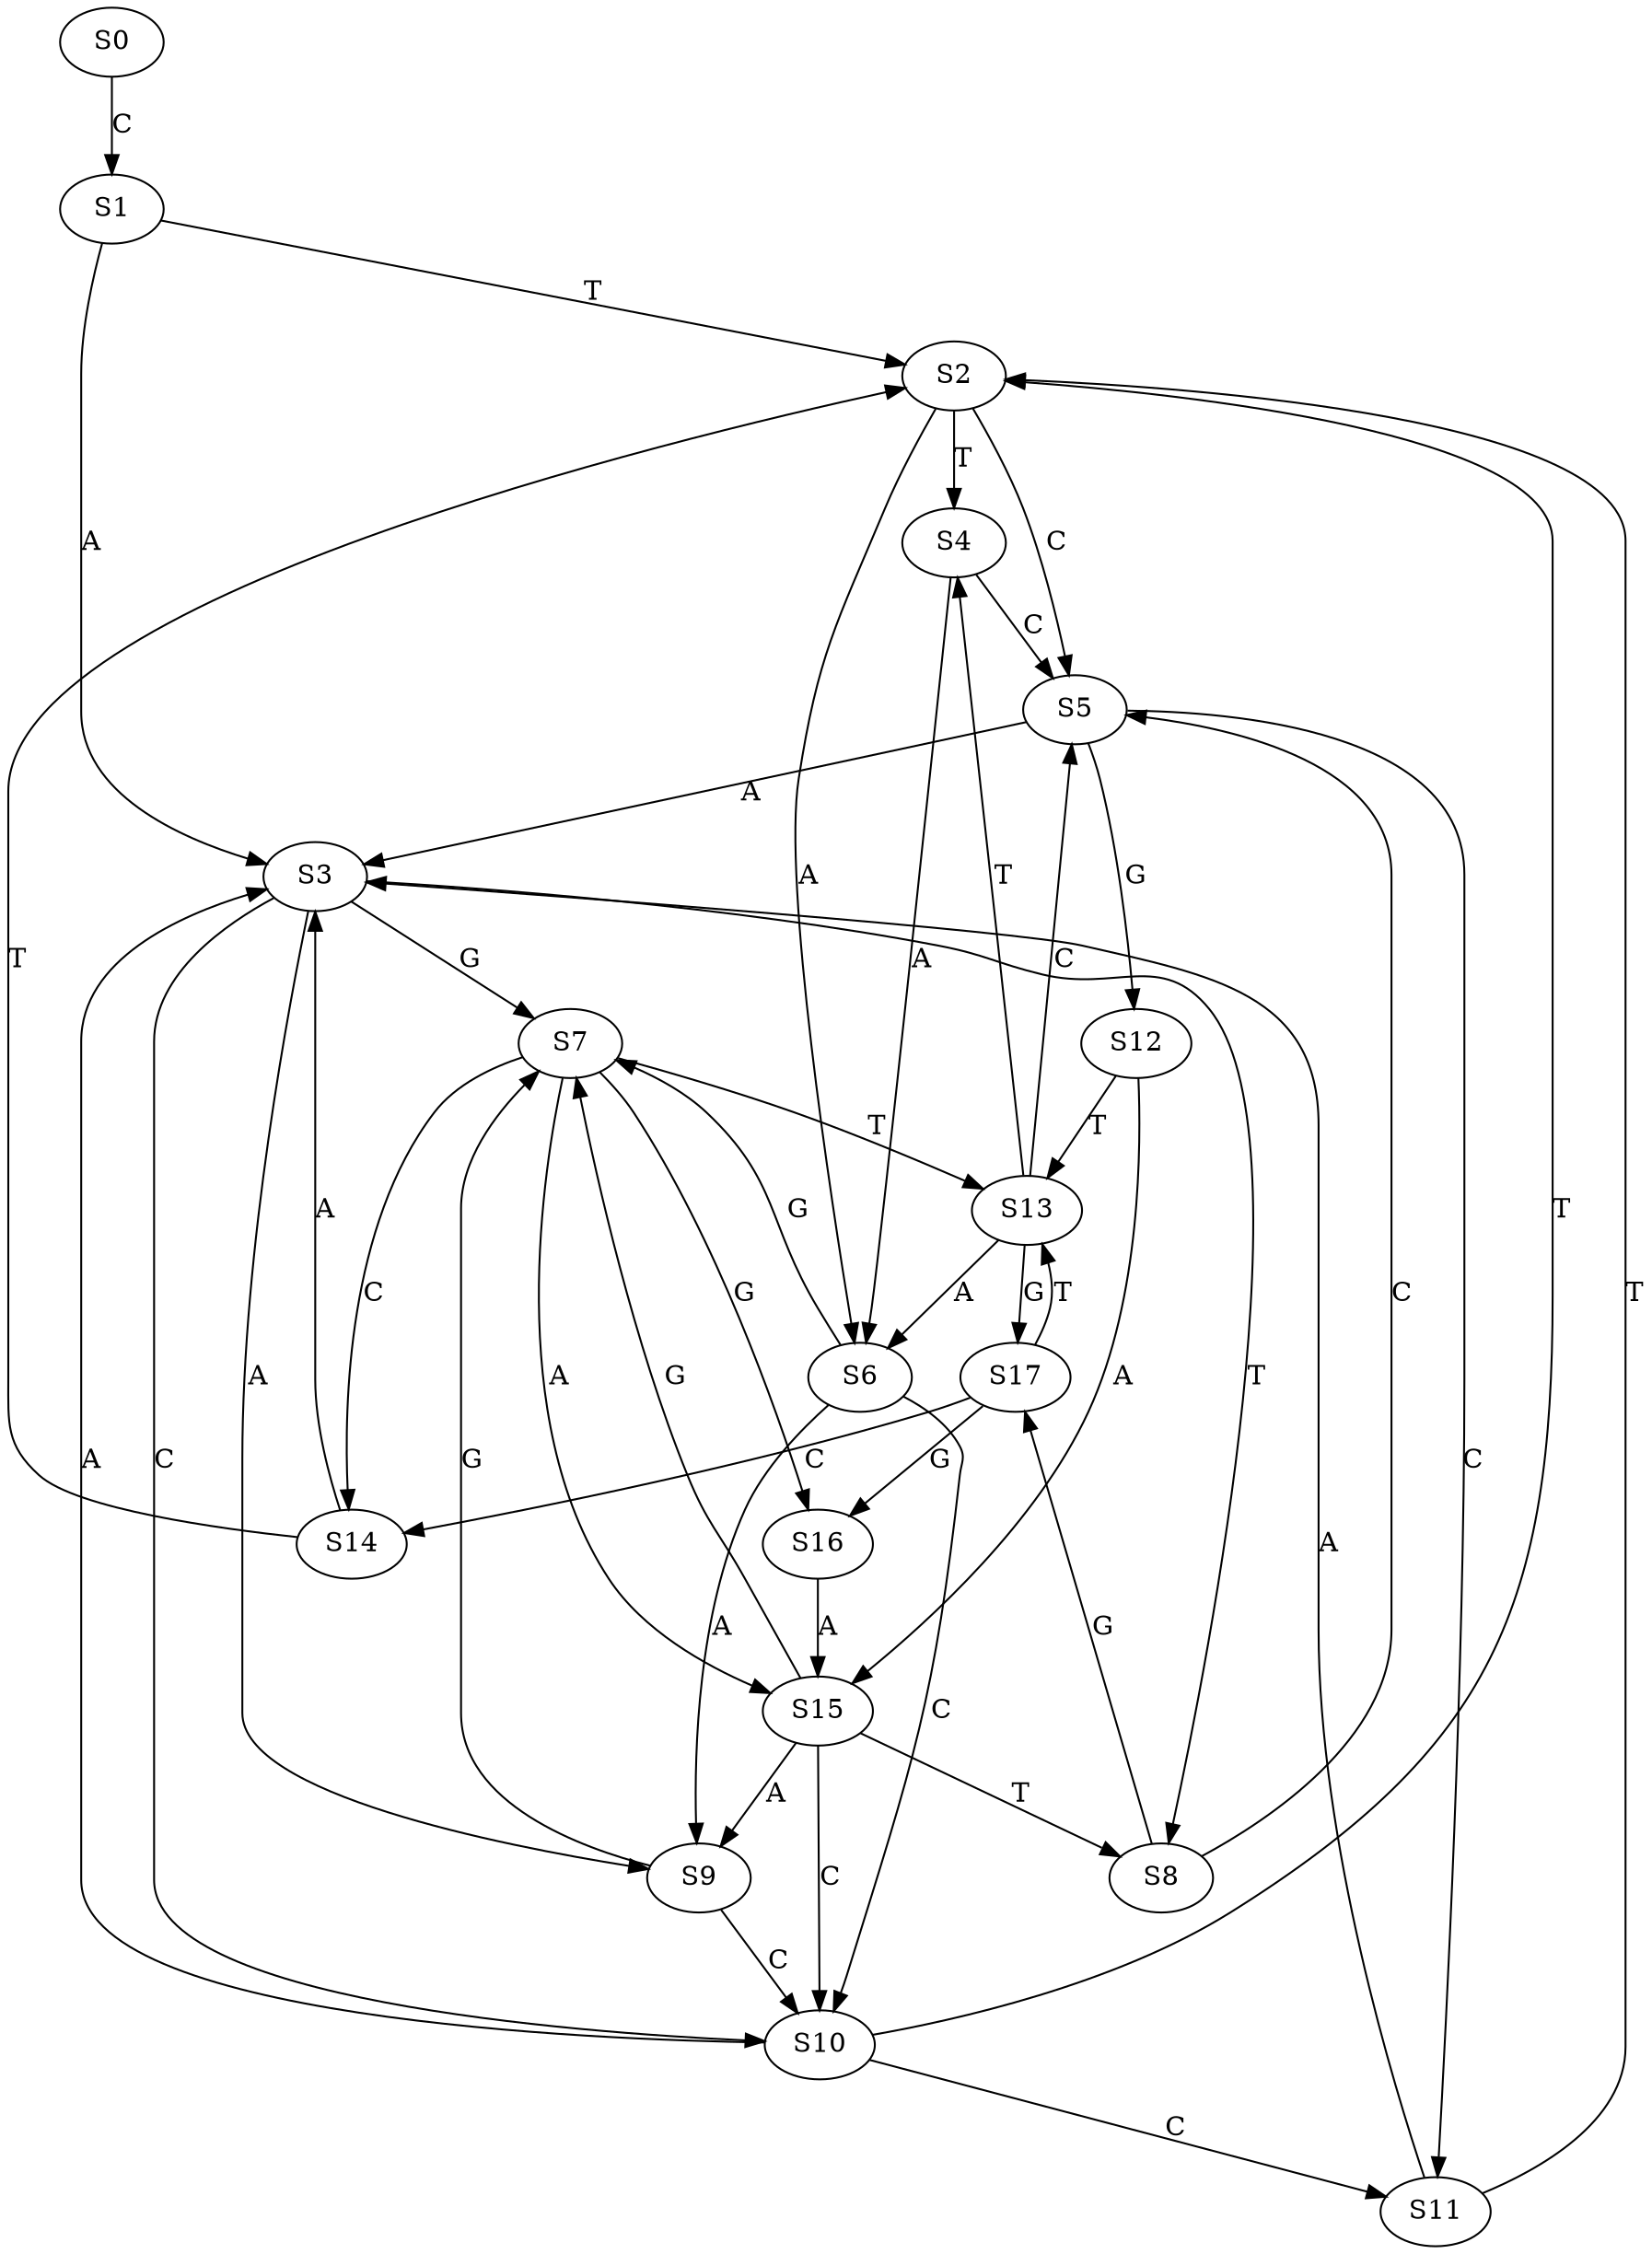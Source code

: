 strict digraph  {
	S0 -> S1 [ label = C ];
	S1 -> S2 [ label = T ];
	S1 -> S3 [ label = A ];
	S2 -> S4 [ label = T ];
	S2 -> S5 [ label = C ];
	S2 -> S6 [ label = A ];
	S3 -> S7 [ label = G ];
	S3 -> S8 [ label = T ];
	S3 -> S9 [ label = A ];
	S3 -> S10 [ label = C ];
	S4 -> S6 [ label = A ];
	S4 -> S5 [ label = C ];
	S5 -> S3 [ label = A ];
	S5 -> S11 [ label = C ];
	S5 -> S12 [ label = G ];
	S6 -> S7 [ label = G ];
	S6 -> S10 [ label = C ];
	S6 -> S9 [ label = A ];
	S7 -> S13 [ label = T ];
	S7 -> S14 [ label = C ];
	S7 -> S15 [ label = A ];
	S7 -> S16 [ label = G ];
	S8 -> S17 [ label = G ];
	S8 -> S5 [ label = C ];
	S9 -> S7 [ label = G ];
	S9 -> S10 [ label = C ];
	S10 -> S11 [ label = C ];
	S10 -> S2 [ label = T ];
	S10 -> S3 [ label = A ];
	S11 -> S3 [ label = A ];
	S11 -> S2 [ label = T ];
	S12 -> S15 [ label = A ];
	S12 -> S13 [ label = T ];
	S13 -> S5 [ label = C ];
	S13 -> S4 [ label = T ];
	S13 -> S6 [ label = A ];
	S13 -> S17 [ label = G ];
	S14 -> S3 [ label = A ];
	S14 -> S2 [ label = T ];
	S15 -> S9 [ label = A ];
	S15 -> S8 [ label = T ];
	S15 -> S10 [ label = C ];
	S15 -> S7 [ label = G ];
	S16 -> S15 [ label = A ];
	S17 -> S14 [ label = C ];
	S17 -> S16 [ label = G ];
	S17 -> S13 [ label = T ];
}

